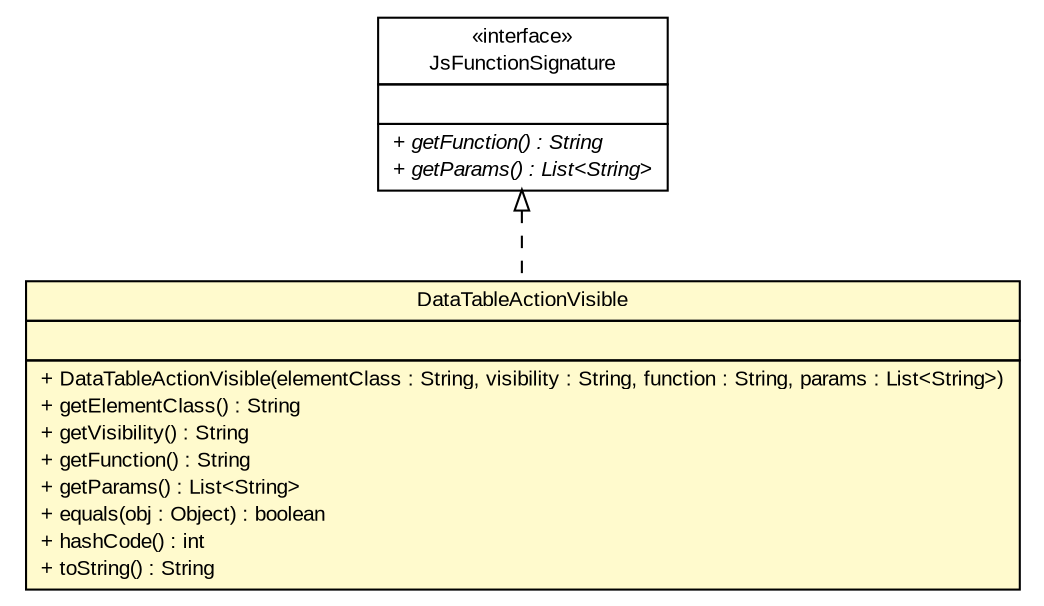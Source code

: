 #!/usr/local/bin/dot
#
# Class diagram 
# Generated by UMLGraph version R5_6 (http://www.umlgraph.org/)
#

digraph G {
	edge [fontname="arial",fontsize=10,labelfontname="arial",labelfontsize=10];
	node [fontname="arial",fontsize=10,shape=plaintext];
	nodesep=0.25;
	ranksep=0.5;
	// br.gov.to.sefaz.presentation.managedbean.composites.domain.JsFunctionSignature
	c364913 [label=<<table title="br.gov.to.sefaz.presentation.managedbean.composites.domain.JsFunctionSignature" border="0" cellborder="1" cellspacing="0" cellpadding="2" port="p" href="./JsFunctionSignature.html">
		<tr><td><table border="0" cellspacing="0" cellpadding="1">
<tr><td align="center" balign="center"> &#171;interface&#187; </td></tr>
<tr><td align="center" balign="center"> JsFunctionSignature </td></tr>
		</table></td></tr>
		<tr><td><table border="0" cellspacing="0" cellpadding="1">
<tr><td align="left" balign="left">  </td></tr>
		</table></td></tr>
		<tr><td><table border="0" cellspacing="0" cellpadding="1">
<tr><td align="left" balign="left"><font face="arial italic" point-size="10.0"> + getFunction() : String </font></td></tr>
<tr><td align="left" balign="left"><font face="arial italic" point-size="10.0"> + getParams() : List&lt;String&gt; </font></td></tr>
		</table></td></tr>
		</table>>, URL="./JsFunctionSignature.html", fontname="arial", fontcolor="black", fontsize=10.0];
	// br.gov.to.sefaz.presentation.managedbean.composites.domain.DataTableActionVisible
	c364916 [label=<<table title="br.gov.to.sefaz.presentation.managedbean.composites.domain.DataTableActionVisible" border="0" cellborder="1" cellspacing="0" cellpadding="2" port="p" bgcolor="lemonChiffon" href="./DataTableActionVisible.html">
		<tr><td><table border="0" cellspacing="0" cellpadding="1">
<tr><td align="center" balign="center"> DataTableActionVisible </td></tr>
		</table></td></tr>
		<tr><td><table border="0" cellspacing="0" cellpadding="1">
<tr><td align="left" balign="left">  </td></tr>
		</table></td></tr>
		<tr><td><table border="0" cellspacing="0" cellpadding="1">
<tr><td align="left" balign="left"> + DataTableActionVisible(elementClass : String, visibility : String, function : String, params : List&lt;String&gt;) </td></tr>
<tr><td align="left" balign="left"> + getElementClass() : String </td></tr>
<tr><td align="left" balign="left"> + getVisibility() : String </td></tr>
<tr><td align="left" balign="left"> + getFunction() : String </td></tr>
<tr><td align="left" balign="left"> + getParams() : List&lt;String&gt; </td></tr>
<tr><td align="left" balign="left"> + equals(obj : Object) : boolean </td></tr>
<tr><td align="left" balign="left"> + hashCode() : int </td></tr>
<tr><td align="left" balign="left"> + toString() : String </td></tr>
		</table></td></tr>
		</table>>, URL="./DataTableActionVisible.html", fontname="arial", fontcolor="black", fontsize=10.0];
	//br.gov.to.sefaz.presentation.managedbean.composites.domain.DataTableActionVisible implements br.gov.to.sefaz.presentation.managedbean.composites.domain.JsFunctionSignature
	c364913:p -> c364916:p [dir=back,arrowtail=empty,style=dashed];
}

